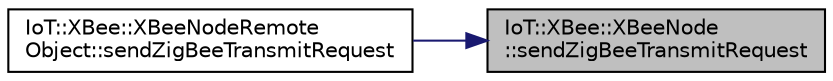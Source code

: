 digraph "IoT::XBee::XBeeNode::sendZigBeeTransmitRequest"
{
 // LATEX_PDF_SIZE
  edge [fontname="Helvetica",fontsize="10",labelfontname="Helvetica",labelfontsize="10"];
  node [fontname="Helvetica",fontsize="10",shape=record];
  rankdir="RL";
  Node1 [label="IoT::XBee::XBeeNode\l::sendZigBeeTransmitRequest",height=0.2,width=0.4,color="black", fillcolor="grey75", style="filled", fontcolor="black",tooltip="Sends a TransmitRequest message to the XBee device."];
  Node1 -> Node2 [dir="back",color="midnightblue",fontsize="10",style="solid"];
  Node2 [label="IoT::XBee::XBeeNodeRemote\lObject::sendZigBeeTransmitRequest",height=0.2,width=0.4,color="black", fillcolor="white", style="filled",URL="$classIoT_1_1XBee_1_1XBeeNodeRemoteObject.html#a526c800c2250a423c6d6ee884eabd9ff",tooltip="Sends a TransmitRequest message to the XBee device."];
}
